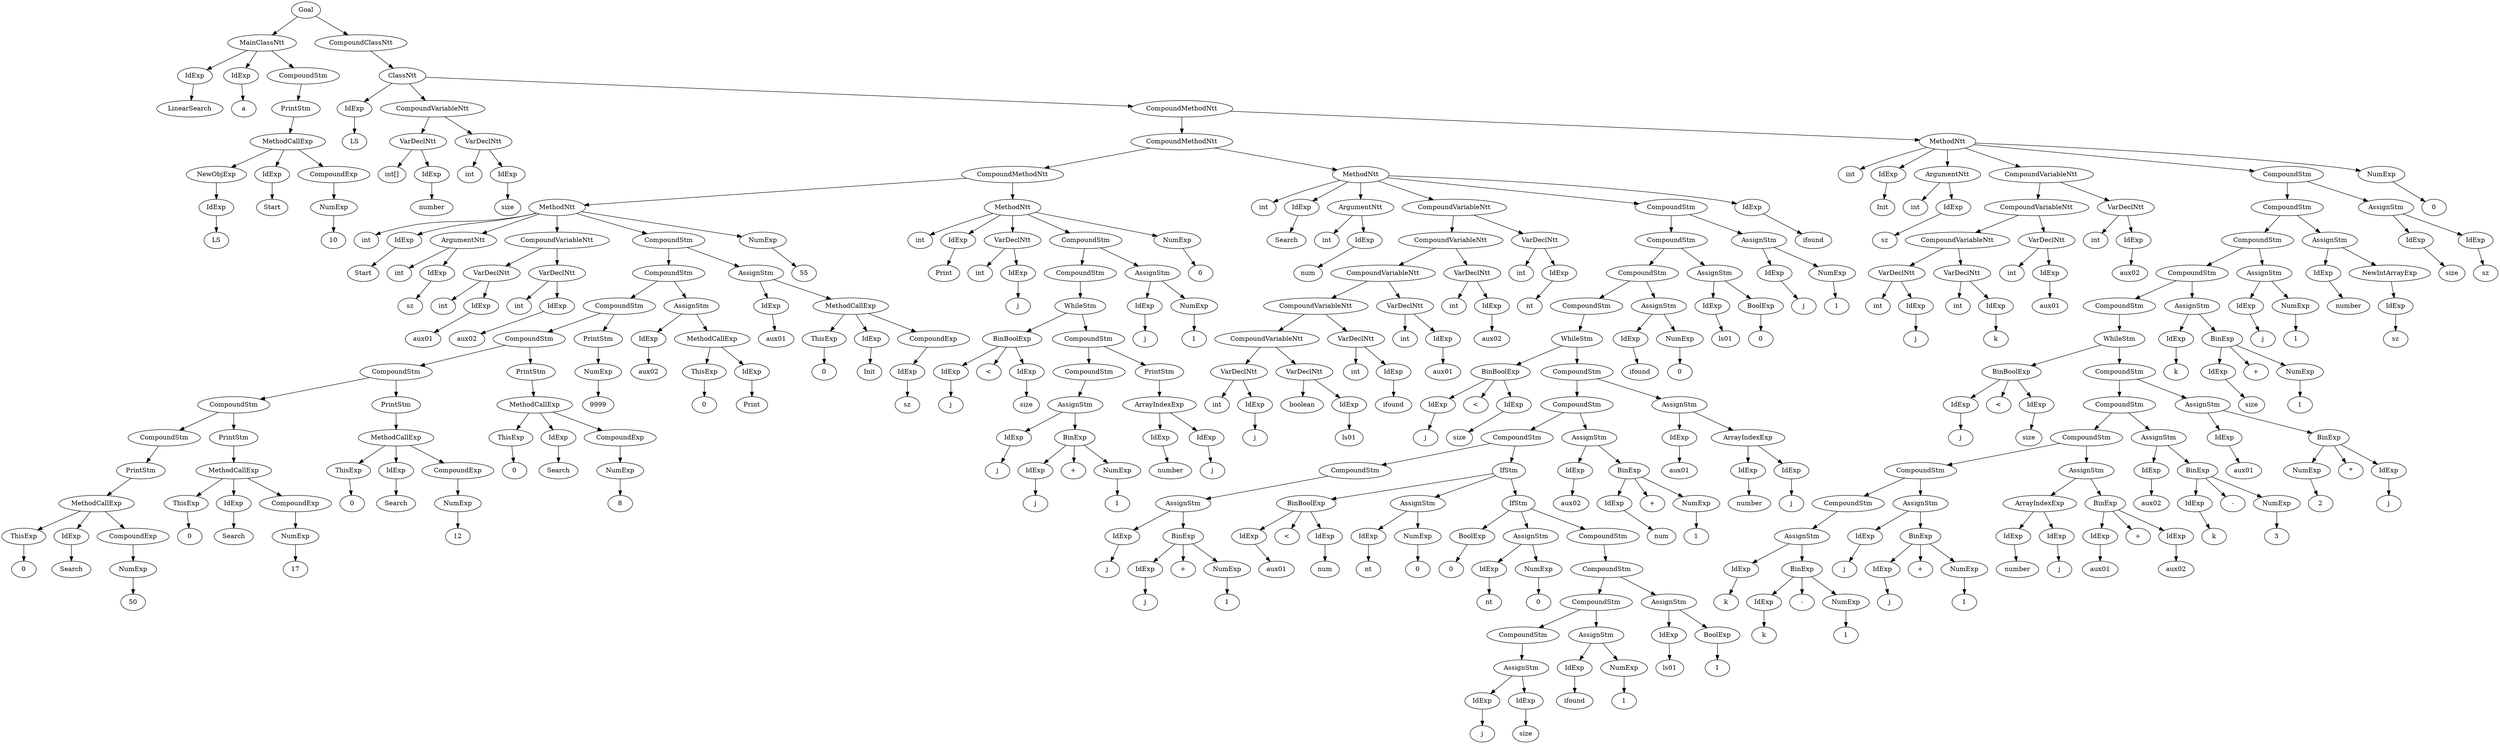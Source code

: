 digraph my_graph {
-1261429808;
-1261429808[label = "Goal"];
-1261429808->-1261434128;
-1261434128[label = "MainClassNtt"];
-1261434128->-1255141552
-1255141552[label = "IdExp"];
-1255141552->-1255141536;
-1255141536[label = "LinearSearch"];
-1261434128->-1255141616
-1255141616[label = "IdExp"];
-1255141616->-1255141600;
-1255141600[label = "a"];
-1261434128->-1261434080;
-1261434080[label = "CompoundStm"];
-1261434080->-1257240656;
-1257240656[label = "PrintStm"];
-1257240656->-1261434032
-1261434032[label = "MethodCallExp"];
-1261434032->-1261433888
-1261433888[label = "NewObjExp"];
-1261433888->-1255141680
-1255141680[label = "IdExp"];
-1255141680->-1255141664;
-1255141664[label = "LS"];
-1261434032->-1255141744
-1255141744[label = "IdExp"];
-1255141744->-1255141728;
-1255141728[label = "Start"];
-1261434032->-1261433984;
-1261433984[label = "CompoundExp"];
-1261433984->-1261433936
-1261433936[label = "NumExp"];
-1261433936->-1261433920;
-1261433920[label = "10"];
-1261429808->-1261429760;
-1261429760[label = "CompoundClassNtt"];
-1261429760->-1261429712;
-1261429712[label = "ClassNtt"];
-1261429712->-1255141808
-1255141808[label = "IdExp"];
-1255141808->-1255141792;
-1255141792[label = "LS"];
-1261429712->-1261434320;
-1261434320[label = "CompoundVariableNtt"];
-1261434320->-1261434176;
-1261434176[label = "VarDeclNtt"];
-1261434176->-1257240688;
-1257240688[label = "int[]" ];
-1261434176->-1255141872
-1255141872[label = "IdExp"];
-1255141872->-1255141856;
-1255141856[label = "number"];
-1261434320->-1261434272;
-1261434272[label = "VarDeclNtt"];
-1261434272->-1257240720;
-1257240720[label = "int" ];
-1261434272->-1255141936
-1255141936[label = "IdExp"];
-1255141936->-1255141920;
-1255141920[label = "size"];
-1261429712->-1261429664;
-1261429664[label = "CompoundMethodNtt"];
-1261429664->-1261433552;
-1261433552[label = "CompoundMethodNtt"];
-1261433552->-1261430816;
-1261430816[label = "CompoundMethodNtt"];
-1261430816->-1255142832;
-1255142832[label = "MethodNtt"];
-1255142832->-1257240752;
-1257240752[label = "int" ];
-1255142832->-1255142000
-1255142000[label = "IdExp"];
-1255142000->-1255141984;
-1255141984[label = "Start"];
-1255142832->-1261434368;
-1261434368[label = "ArgumentNtt"];
-1261434368->-1257240784;
-1257240784[label = "int" ];
-1261434368->-1255142064
-1255142064[label = "IdExp"];
-1255142064->-1255142048;
-1255142048[label = "sz"];
-1255142832->-1261434608;
-1261434608[label = "CompoundVariableNtt"];
-1261434608->-1261434464;
-1261434464[label = "VarDeclNtt"];
-1261434464->-1257240816;
-1257240816[label = "int" ];
-1261434464->-1255142128
-1255142128[label = "IdExp"];
-1255142128->-1255142112;
-1255142112[label = "aux01"];
-1261434608->-1261434560;
-1261434560[label = "VarDeclNtt"];
-1261434560->-1257240848;
-1257240848[label = "int" ];
-1261434560->-1255142192
-1255142192[label = "IdExp"];
-1255142192->-1255142176;
-1255142176[label = "aux02"];
-1255142832->-1261436096;
-1261436096[label = "CompoundStm"];
-1261436096->-1261436048;
-1261436048[label = "CompoundStm"];
-1261436048->-1261436000;
-1261436000[label = "CompoundStm"];
-1261436000->-1261435952;
-1261435952[label = "CompoundStm"];
-1261435952->-1261435904;
-1261435904[label = "CompoundStm"];
-1261435904->-1261435856;
-1261435856[label = "CompoundStm"];
-1261435856->-1261435808;
-1261435808[label = "CompoundStm"];
-1261435808->-1257241008;
-1257241008[label = "PrintStm"];
-1257241008->-1261435760
-1261435760[label = "MethodCallExp"];
-1261435760->-1261435616
-1261435616[label = "ThisExp"];
-1261435616->-1261435600;
-1261435600[label = "0"];
-1261435760->-1255142768
-1255142768[label = "IdExp"];
-1255142768->-1255142752;
-1255142752[label = "Search"];
-1261435760->-1261435712;
-1261435712[label = "CompoundExp"];
-1261435712->-1261435664
-1261435664[label = "NumExp"];
-1261435664->-1261435648;
-1261435648[label = "50"];
-1261435856->-1257240976;
-1257240976[label = "PrintStm"];
-1257240976->-1261435568
-1261435568[label = "MethodCallExp"];
-1261435568->-1261435424
-1261435424[label = "ThisExp"];
-1261435424->-1261435408;
-1261435408[label = "0"];
-1261435568->-1255142704
-1255142704[label = "IdExp"];
-1255142704->-1255142688;
-1255142688[label = "Search"];
-1261435568->-1261435520;
-1261435520[label = "CompoundExp"];
-1261435520->-1261435472
-1261435472[label = "NumExp"];
-1261435472->-1261435456;
-1261435456[label = "17"];
-1261435904->-1257240944;
-1257240944[label = "PrintStm"];
-1257240944->-1261435376
-1261435376[label = "MethodCallExp"];
-1261435376->-1261435232
-1261435232[label = "ThisExp"];
-1261435232->-1261435216;
-1261435216[label = "0"];
-1261435376->-1255142640
-1255142640[label = "IdExp"];
-1255142640->-1255142624;
-1255142624[label = "Search"];
-1261435376->-1261435328;
-1261435328[label = "CompoundExp"];
-1261435328->-1261435280
-1261435280[label = "NumExp"];
-1261435280->-1261435264;
-1261435264[label = "12"];
-1261435952->-1257240912;
-1257240912[label = "PrintStm"];
-1257240912->-1261435184
-1261435184[label = "MethodCallExp"];
-1261435184->-1261435040
-1261435040[label = "ThisExp"];
-1261435040->-1261435024;
-1261435024[label = "0"];
-1261435184->-1255142576
-1255142576[label = "IdExp"];
-1255142576->-1255142560;
-1255142560[label = "Search"];
-1261435184->-1261435136;
-1261435136[label = "CompoundExp"];
-1261435136->-1261435088
-1261435088[label = "NumExp"];
-1261435088->-1261435072;
-1261435072[label = "8"];
-1261436000->-1257240880;
-1257240880[label = "PrintStm"];
-1257240880->-1261434992
-1261434992[label = "NumExp"];
-1261434992->-1261434976;
-1261434976[label = "9999"];
-1261436048->-1261434944;
-1261434944[label = "AssignStm"];
-1261434944->-1255142448
-1255142448[label = "IdExp"];
-1255142448->-1255142432;
-1255142432[label = "aux02"];
-1261434944->-1261434896
-1261434896[label = "MethodCallExp"];
-1261434896->-1261434848
-1261434848[label = "ThisExp"];
-1261434848->-1261434832;
-1261434832[label = "0"];
-1261434896->-1255142512
-1255142512[label = "IdExp"];
-1255142512->-1255142496;
-1255142496[label = "Print"];
-1261436096->-1261434800;
-1261434800[label = "AssignStm"];
-1261434800->-1255142256
-1255142256[label = "IdExp"];
-1255142256->-1255142240;
-1255142240[label = "aux01"];
-1261434800->-1261434752
-1261434752[label = "MethodCallExp"];
-1261434752->-1261434656
-1261434656[label = "ThisExp"];
-1261434656->-1261434640;
-1261434640[label = "0"];
-1261434752->-1255142320
-1255142320[label = "IdExp"];
-1255142320->-1255142304;
-1255142304[label = "Init"];
-1261434752->-1261434704;
-1261434704[label = "CompoundExp"];
-1261434704->-1255142384
-1255142384[label = "IdExp"];
-1255142384->-1255142368;
-1255142368[label = "sz"];
-1255142832->-1261436144
-1261436144[label = "NumExp"];
-1261436144->-1261436128;
-1261436128[label = "55"];
-1261430816->-1255143472;
-1255143472[label = "MethodNtt"];
-1255143472->-1257241040;
-1257241040[label = "int" ];
-1255143472->-1255142896
-1255142896[label = "IdExp"];
-1255142896->-1255142880;
-1255142880[label = "Print"];
-1255143472->-1261436240;
-1261436240[label = "VarDeclNtt"];
-1261436240->-1257241072;
-1257241072[label = "int" ];
-1261436240->-1255142960
-1255142960[label = "IdExp"];
-1255142960->-1255142944;
-1255142944[label = "j"];
-1255143472->-1261436864;
-1261436864[label = "CompoundStm"];
-1261436864->-1261436816;
-1261436816[label = "CompoundStm"];
-1261436816->-1261436768;
-1261436768[label = "WhileStm"];
-1261436768->-1261436432;
-1261436432[label = "BinBoolExp"];
-1261436432->-1255143088
-1255143088[label = "IdExp"];
-1255143088->-1255143072;
-1255143072[label = "j"];
-1261436432->-1261436408;
-1261436408[label = "<" ];
-1261436432->-1255143152
-1255143152[label = "IdExp"];
-1255143152->-1255143136;
-1255143136[label = "size"];
-1261436768->-1261436720;
-1261436720[label = "CompoundStm"];
-1261436720->-1261436672;
-1261436672[label = "CompoundStm"];
-1261436672->-1261436624;
-1261436624[label = "AssignStm"];
-1261436624->-1255143344
-1255143344[label = "IdExp"];
-1255143344->-1255143328;
-1255143328[label = "j"];
-1261436624->-1261436576;
-1261436576[label = "BinExp"];
-1261436576->-1255143408
-1255143408[label = "IdExp"];
-1255143408->-1255143392;
-1255143392[label = "j"];
-1261436576->-1261436552;
-1261436552[label = "+" ];
-1261436576->-1261436528
-1261436528[label = "NumExp"];
-1261436528->-1261436512;
-1261436512[label = "1"];
-1261436720->-1257241104;
-1257241104[label = "PrintStm"];
-1257241104->-1261436480
-1261436480[label = "ArrayIndexExp"];
-1261436480->-1255143216
-1255143216[label = "IdExp"];
-1255143216->-1255143200;
-1255143200[label = "number"];
-1261436480->-1255143280
-1255143280[label = "IdExp"];
-1255143280->-1255143264;
-1255143264[label = "j"];
-1261436864->-1261436384;
-1261436384[label = "AssignStm"];
-1261436384->-1255143024
-1255143024[label = "IdExp"];
-1255143024->-1255143008;
-1255143008[label = "j"];
-1261436384->-1261436336
-1261436336[label = "NumExp"];
-1261436336->-1261436320;
-1261436320[label = "1"];
-1255143472->-1261436912
-1261436912[label = "NumExp"];
-1261436912->-1261436896;
-1261436896[label = "0"];
-1261433552->-1255137328;
-1255137328[label = "MethodNtt"];
-1255137328->-1257241136;
-1257241136[label = "int" ];
-1255137328->-1255143536
-1255143536[label = "IdExp"];
-1255143536->-1255143520;
-1255143520[label = "Search"];
-1255137328->-1261430864;
-1261430864[label = "ArgumentNtt"];
-1261430864->-1257241168;
-1257241168[label = "int" ];
-1261430864->-1255143600
-1255143600[label = "IdExp"];
-1255143600->-1255143584;
-1255143584[label = "num"];
-1255137328->-1261431488;
-1261431488[label = "CompoundVariableNtt"];
-1261431488->-1261431392;
-1261431392[label = "CompoundVariableNtt"];
-1261431392->-1261431296;
-1261431296[label = "CompoundVariableNtt"];
-1261431296->-1261431200;
-1261431200[label = "CompoundVariableNtt"];
-1261431200->-1261431104;
-1261431104[label = "CompoundVariableNtt"];
-1261431104->-1261430960;
-1261430960[label = "VarDeclNtt"];
-1261430960->-1257241200;
-1257241200[label = "int" ];
-1261430960->-1255143664
-1255143664[label = "IdExp"];
-1255143664->-1255143648;
-1255143648[label = "j"];
-1261431104->-1261431056;
-1261431056[label = "VarDeclNtt"];
-1261431056->-1257241232;
-1257241232[label = "boolean" ];
-1261431056->-1255143728
-1255143728[label = "IdExp"];
-1255143728->-1255143712;
-1255143712[label = "ls01"];
-1261431200->-1261431152;
-1261431152[label = "VarDeclNtt"];
-1261431152->-1257241264;
-1257241264[label = "int" ];
-1261431152->-1255143792
-1255143792[label = "IdExp"];
-1255143792->-1255143776;
-1255143776[label = "ifound"];
-1261431296->-1261431248;
-1261431248[label = "VarDeclNtt"];
-1261431248->-1257241296;
-1257241296[label = "int" ];
-1261431248->-1255143856
-1255143856[label = "IdExp"];
-1255143856->-1255143840;
-1255143840[label = "aux01"];
-1261431392->-1261431344;
-1261431344[label = "VarDeclNtt"];
-1261431344->-1257241328;
-1257241328[label = "int" ];
-1261431344->-1255143920
-1255143920[label = "IdExp"];
-1255143920->-1255143904;
-1255143904[label = "aux02"];
-1261431488->-1261431440;
-1261431440[label = "VarDeclNtt"];
-1261431440->-1257241360;
-1257241360[label = "int" ];
-1261431440->-1255143984
-1255143984[label = "IdExp"];
-1255143984->-1255143968;
-1255143968[label = "nt"];
-1255137328->-1261433504;
-1261433504[label = "CompoundStm"];
-1261433504->-1261433456;
-1261433456[label = "CompoundStm"];
-1261433456->-1261433408;
-1261433408[label = "CompoundStm"];
-1261433408->-1261433360;
-1261433360[label = "CompoundStm"];
-1261433360->-1261433312;
-1261433312[label = "WhileStm"];
-1261433312->-1261431824;
-1261431824[label = "BinBoolExp"];
-1261431824->-1255144240
-1255144240[label = "IdExp"];
-1255144240->-1255144224;
-1255144224[label = "j"];
-1261431824->-1261431800;
-1261431800[label = "<" ];
-1261431824->-1255144304
-1255144304[label = "IdExp"];
-1255144304->-1255144288;
-1255144288[label = "size"];
-1261433312->-1261433264;
-1261433264[label = "CompoundStm"];
-1261433264->-1261433216;
-1261433216[label = "CompoundStm"];
-1261433216->-1261433168;
-1261433168[label = "CompoundStm"];
-1261433168->-1261433120;
-1261433120[label = "CompoundStm"];
-1261433120->-1261433072;
-1261433072[label = "AssignStm"];
-1261433072->-1255145328
-1255145328[label = "IdExp"];
-1255145328->-1255145312;
-1255145312[label = "j"];
-1261433072->-1261433024;
-1261433024[label = "BinExp"];
-1261433024->-1255145392
-1255145392[label = "IdExp"];
-1255145392->-1255145376;
-1255145376[label = "j"];
-1261433024->-1261433000;
-1261433000[label = "+" ];
-1261433024->-1261432976
-1261432976[label = "NumExp"];
-1261432976->-1261432960;
-1261432960[label = "1"];
-1261433168->-1261432928;
-1261432928[label = "IfStm"];
-1261432928->-1261432112;
-1261432112[label = "BinBoolExp"];
-1261432112->-1255144688
-1255144688[label = "IdExp"];
-1255144688->-1255144672;
-1255144672[label = "aux01"];
-1261432112->-1261432088;
-1261432088[label = "<" ];
-1261432112->-1255144752
-1255144752[label = "IdExp"];
-1255144752->-1255144736;
-1255144736[label = "num"];
-1261432928->-1261432208;
-1261432208[label = "AssignStm"];
-1261432208->-1255144816
-1255144816[label = "IdExp"];
-1255144816->-1255144800;
-1255144800[label = "nt"];
-1261432208->-1261432160
-1261432160[label = "NumExp"];
-1261432160->-1261432144;
-1261432144[label = "0"];
-1261432928->-1261432880;
-1261432880[label = "IfStm"];
-1261432880->-1261432304
-1261432304[label = "BoolExp"];
-1261432304->-1261432288;
-1261432288[label = "0"];
-1261432880->-1261432400;
-1261432400[label = "AssignStm"];
-1261432400->-1255145008
-1255145008[label = "IdExp"];
-1255145008->-1255144992;
-1255144992[label = "nt"];
-1261432400->-1261432352
-1261432352[label = "NumExp"];
-1261432352->-1261432336;
-1261432336[label = "0"];
-1261432880->-1261432832;
-1261432832[label = "CompoundStm"];
-1261432832->-1261432784;
-1261432784[label = "CompoundStm"];
-1261432784->-1261432736;
-1261432736[label = "CompoundStm"];
-1261432736->-1261432688;
-1261432688[label = "CompoundStm"];
-1261432688->-1261432640;
-1261432640[label = "AssignStm"];
-1261432640->-1255145200
-1255145200[label = "IdExp"];
-1255145200->-1255145184;
-1255145184[label = "j"];
-1261432640->-1255145264
-1255145264[label = "IdExp"];
-1255145264->-1255145248;
-1255145248[label = "size"];
-1261432736->-1261432592;
-1261432592[label = "AssignStm"];
-1261432592->-1255145136
-1255145136[label = "IdExp"];
-1255145136->-1255145120;
-1255145120[label = "ifound"];
-1261432592->-1261432544
-1261432544[label = "NumExp"];
-1261432544->-1261432528;
-1261432528[label = "1"];
-1261432784->-1261432496;
-1261432496[label = "AssignStm"];
-1261432496->-1255145072
-1255145072[label = "IdExp"];
-1255145072->-1255145056;
-1255145056[label = "ls01"];
-1261432496->-1261432448
-1261432448[label = "BoolExp"];
-1261432448->-1261432432;
-1261432432[label = "1"];
-1261433216->-1261432064;
-1261432064[label = "AssignStm"];
-1261432064->-1255144560
-1255144560[label = "IdExp"];
-1255144560->-1255144544;
-1255144544[label = "aux02"];
-1261432064->-1261432016;
-1261432016[label = "BinExp"];
-1261432016->-1255144624
-1255144624[label = "IdExp"];
-1255144624->-1255144608;
-1255144608[label = "num"];
-1261432016->-1261431992;
-1261431992[label = "+" ];
-1261432016->-1261431968
-1261431968[label = "NumExp"];
-1261431968->-1261431952;
-1261431952[label = "1"];
-1261433264->-1261431920;
-1261431920[label = "AssignStm"];
-1261431920->-1255144368
-1255144368[label = "IdExp"];
-1255144368->-1255144352;
-1255144352[label = "aux01"];
-1261431920->-1261431872
-1261431872[label = "ArrayIndexExp"];
-1261431872->-1255144432
-1255144432[label = "IdExp"];
-1255144432->-1255144416;
-1255144416[label = "number"];
-1261431872->-1255144496
-1255144496[label = "IdExp"];
-1255144496->-1255144480;
-1255144480[label = "j"];
-1261433408->-1261431776;
-1261431776[label = "AssignStm"];
-1261431776->-1255144176
-1255144176[label = "IdExp"];
-1255144176->-1255144160;
-1255144160[label = "ifound"];
-1261431776->-1261431728
-1261431728[label = "NumExp"];
-1261431728->-1261431712;
-1261431712[label = "0"];
-1261433456->-1261431680;
-1261431680[label = "AssignStm"];
-1261431680->-1255144112
-1255144112[label = "IdExp"];
-1255144112->-1255144096;
-1255144096[label = "ls01"];
-1261431680->-1261431632
-1261431632[label = "BoolExp"];
-1261431632->-1261431616;
-1261431616[label = "0"];
-1261433504->-1261431584;
-1261431584[label = "AssignStm"];
-1261431584->-1255144048
-1255144048[label = "IdExp"];
-1255144048->-1255144032;
-1255144032[label = "j"];
-1261431584->-1261431536
-1261431536[label = "NumExp"];
-1261431536->-1261431520;
-1261431520[label = "1"];
-1255137328->-1255145456
-1255145456[label = "IdExp"];
-1255145456->-1255145440;
-1255145440[label = "ifound"];
-1261429664->-1255139120;
-1255139120[label = "MethodNtt"];
-1255139120->-1257241392;
-1257241392[label = "int" ];
-1255139120->-1255137392
-1255137392[label = "IdExp"];
-1255137392->-1255137376;
-1255137376[label = "Init"];
-1255139120->-1261433600;
-1261433600[label = "ArgumentNtt"];
-1261433600->-1257241424;
-1257241424[label = "int" ];
-1261433600->-1255137456
-1255137456[label = "IdExp"];
-1255137456->-1255137440;
-1255137440[label = "sz"];
-1255139120->-1261427888;
-1261427888[label = "CompoundVariableNtt"];
-1261427888->-1261427792;
-1261427792[label = "CompoundVariableNtt"];
-1261427792->-1261433840;
-1261433840[label = "CompoundVariableNtt"];
-1261433840->-1261433696;
-1261433696[label = "VarDeclNtt"];
-1261433696->-1257241456;
-1257241456[label = "int" ];
-1261433696->-1255137520
-1255137520[label = "IdExp"];
-1255137520->-1255137504;
-1255137504[label = "j"];
-1261433840->-1261433792;
-1261433792[label = "VarDeclNtt"];
-1261433792->-1257241488;
-1257241488[label = "int" ];
-1261433792->-1255137584
-1255137584[label = "IdExp"];
-1255137584->-1255137568;
-1255137568[label = "k"];
-1261427792->-1261427744;
-1261427744[label = "VarDeclNtt"];
-1261427744->-1257241520;
-1257241520[label = "int" ];
-1261427744->-1255137648
-1255137648[label = "IdExp"];
-1255137648->-1255137632;
-1255137632[label = "aux01"];
-1261427888->-1261427840;
-1261427840[label = "VarDeclNtt"];
-1261427840->-1257241552;
-1257241552[label = "int" ];
-1261427840->-1255137712
-1255137712[label = "IdExp"];
-1255137712->-1255137696;
-1255137696[label = "aux02"];
-1255139120->-1261429568;
-1261429568[label = "CompoundStm"];
-1261429568->-1261429520;
-1261429520[label = "CompoundStm"];
-1261429520->-1261429472;
-1261429472[label = "CompoundStm"];
-1261429472->-1261429424;
-1261429424[label = "CompoundStm"];
-1261429424->-1261429376;
-1261429376[label = "CompoundStm"];
-1261429376->-1261429328;
-1261429328[label = "WhileStm"];
-1261429328->-1261428320;
-1261428320[label = "BinBoolExp"];
-1261428320->-1255138224
-1255138224[label = "IdExp"];
-1255138224->-1255138208;
-1255138208[label = "j"];
-1261428320->-1261428296;
-1261428296[label = "<" ];
-1261428320->-1255138288
-1255138288[label = "IdExp"];
-1255138288->-1255138272;
-1255138272[label = "size"];
-1261429328->-1261429280;
-1261429280[label = "CompoundStm"];
-1261429280->-1261429232;
-1261429232[label = "CompoundStm"];
-1261429232->-1261429184;
-1261429184[label = "CompoundStm"];
-1261429184->-1261429136;
-1261429136[label = "CompoundStm"];
-1261429136->-1261429088;
-1261429088[label = "CompoundStm"];
-1261429088->-1261429040;
-1261429040[label = "AssignStm"];
-1261429040->-1255138992
-1255138992[label = "IdExp"];
-1255138992->-1255138976;
-1255138976[label = "k"];
-1261429040->-1261428992;
-1261428992[label = "BinExp"];
-1261428992->-1255139056
-1255139056[label = "IdExp"];
-1255139056->-1255139040;
-1255139040[label = "k"];
-1261428992->-1261428968;
-1261428968[label = "-" ];
-1261428992->-1261428944
-1261428944[label = "NumExp"];
-1261428944->-1261428928;
-1261428928[label = "1"];
-1261429136->-1261428896;
-1261428896[label = "AssignStm"];
-1261428896->-1255138864
-1255138864[label = "IdExp"];
-1255138864->-1255138848;
-1255138848[label = "j"];
-1261428896->-1261428848;
-1261428848[label = "BinExp"];
-1261428848->-1255138928
-1255138928[label = "IdExp"];
-1255138928->-1255138912;
-1255138912[label = "j"];
-1261428848->-1261428824;
-1261428824[label = "+" ];
-1261428848->-1261428800
-1261428800[label = "NumExp"];
-1261428800->-1261428784;
-1261428784[label = "1"];
-1261429184->-1261428752;
-1261428752[label = "AssignStm"];
-1261428752->-1261428656
-1261428656[label = "ArrayIndexExp"];
-1261428656->-1255138608
-1255138608[label = "IdExp"];
-1255138608->-1255138592;
-1255138592[label = "number"];
-1261428656->-1255138672
-1255138672[label = "IdExp"];
-1255138672->-1255138656;
-1255138656[label = "j"];
-1261428752->-1261428704;
-1261428704[label = "BinExp"];
-1261428704->-1255138736
-1255138736[label = "IdExp"];
-1255138736->-1255138720;
-1255138720[label = "aux01"];
-1261428704->-1261428680;
-1261428680[label = "+" ];
-1261428704->-1255138800
-1255138800[label = "IdExp"];
-1255138800->-1255138784;
-1255138784[label = "aux02"];
-1261429232->-1261428608;
-1261428608[label = "AssignStm"];
-1261428608->-1255138480
-1255138480[label = "IdExp"];
-1255138480->-1255138464;
-1255138464[label = "aux02"];
-1261428608->-1261428560;
-1261428560[label = "BinExp"];
-1261428560->-1255138544
-1255138544[label = "IdExp"];
-1255138544->-1255138528;
-1255138528[label = "k"];
-1261428560->-1261428536;
-1261428536[label = "-" ];
-1261428560->-1261428512
-1261428512[label = "NumExp"];
-1261428512->-1261428496;
-1261428496[label = "3"];
-1261429280->-1261428464;
-1261428464[label = "AssignStm"];
-1261428464->-1255138352
-1255138352[label = "IdExp"];
-1255138352->-1255138336;
-1255138336[label = "aux01"];
-1261428464->-1261428416;
-1261428416[label = "BinExp"];
-1261428416->-1261428368
-1261428368[label = "NumExp"];
-1261428368->-1261428352;
-1261428352[label = "2"];
-1261428416->-1261428392;
-1261428392[label = "*" ];
-1261428416->-1255138416
-1255138416[label = "IdExp"];
-1255138416->-1255138400;
-1255138400[label = "j"];
-1261429424->-1261428272;
-1261428272[label = "AssignStm"];
-1261428272->-1255138096
-1255138096[label = "IdExp"];
-1255138096->-1255138080;
-1255138080[label = "k"];
-1261428272->-1261428224;
-1261428224[label = "BinExp"];
-1261428224->-1255138160
-1255138160[label = "IdExp"];
-1255138160->-1255138144;
-1255138144[label = "size"];
-1261428224->-1261428200;
-1261428200[label = "+" ];
-1261428224->-1261428176
-1261428176[label = "NumExp"];
-1261428176->-1261428160;
-1261428160[label = "1"];
-1261429472->-1261428128;
-1261428128[label = "AssignStm"];
-1261428128->-1255138032
-1255138032[label = "IdExp"];
-1255138032->-1255138016;
-1255138016[label = "j"];
-1261428128->-1261428080
-1261428080[label = "NumExp"];
-1261428080->-1261428064;
-1261428064[label = "1"];
-1261429520->-1261428032;
-1261428032[label = "AssignStm"];
-1261428032->-1255137904
-1255137904[label = "IdExp"];
-1255137904->-1255137888;
-1255137888[label = "number"];
-1261428032->-1261427984
-1261427984[label = "NewIntArrayExp"];
-1261427984->-1255137968
-1255137968[label = "IdExp"];
-1255137968->-1255137952;
-1255137952[label = "sz"];
-1261429568->-1261427936;
-1261427936[label = "AssignStm"];
-1261427936->-1255137776
-1255137776[label = "IdExp"];
-1255137776->-1255137760;
-1255137760[label = "size"];
-1261427936->-1255137840
-1255137840[label = "IdExp"];
-1255137840->-1255137824;
-1255137824[label = "sz"];
-1255139120->-1261429616
-1261429616[label = "NumExp"];
-1261429616->-1261429600;
-1261429600[label = "0"];

}